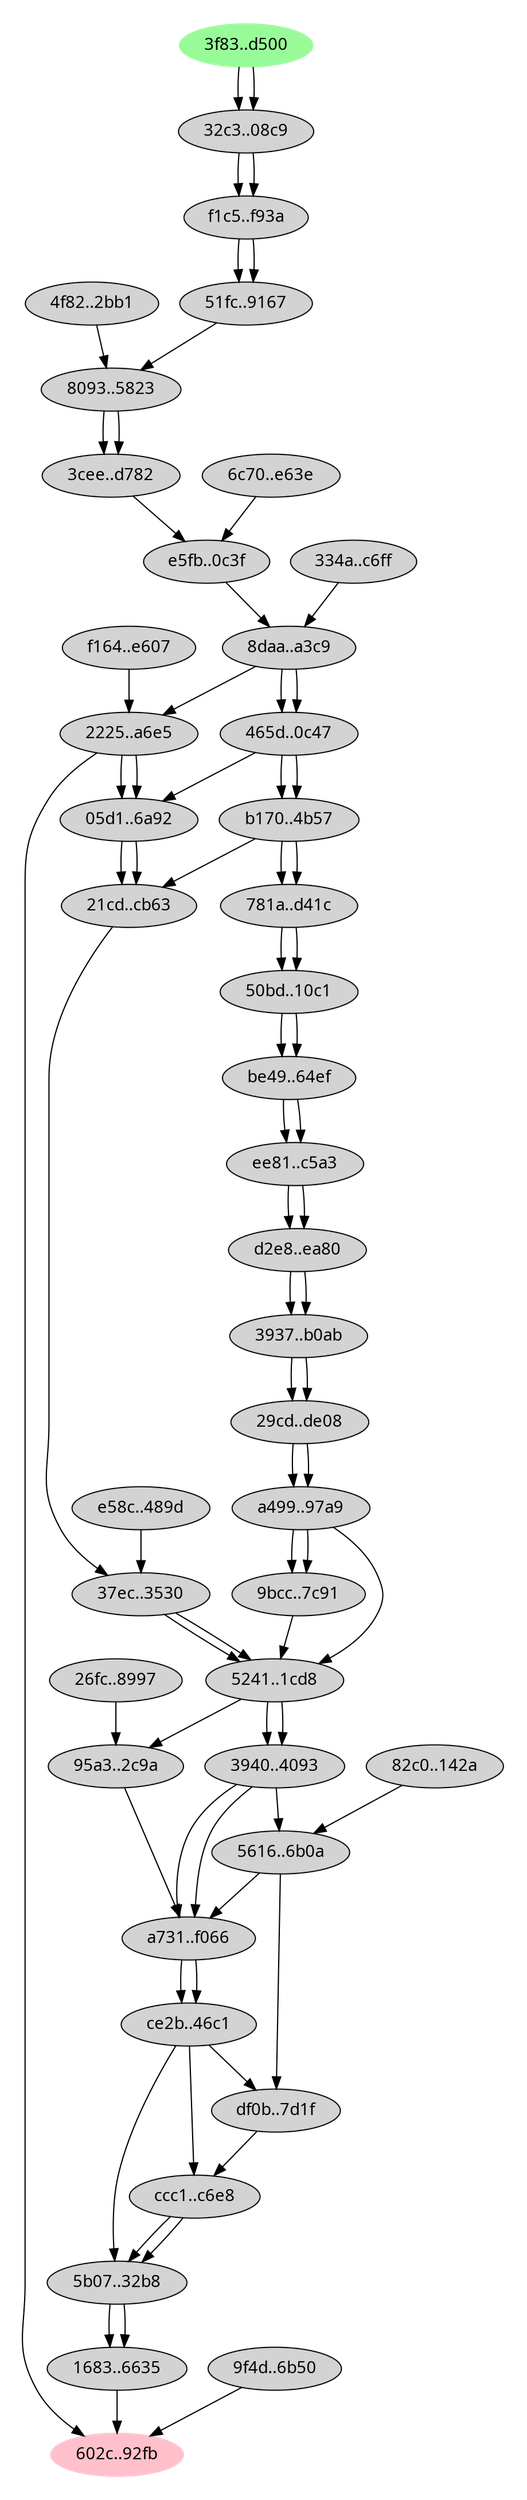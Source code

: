 # sketchviz.com
# http://www.graphviz.org/content/cluster

digraph G {
  graph [fontname = "Handlee"];
  node [fontname = "Handlee"];
  edge [fontname = "Handlee"];

  bgcolor=transparent;


  subgraph cluster_1 {
    node [style=filled];
    label = "";
    fontsize = 20;
    color=transparent;

"3f83..d500" [style=filled,color=palegreen];
"602c..92fb" [style=filled,color=pink];

"2225..a6e5" -> "602c..92fb";
"1683..6635" -> "602c..92fb";
"9f4d..6b50" -> "602c..92fb";
"8daa..a3c9" -> "2225..a6e5";
"f164..e607" -> "2225..a6e5";
"5b07..32b8" -> "1683..6635";
"5b07..32b8" -> "1683..6635";
"ccc1..c6e8" -> "5b07..32b8";
"ce2b..46c1" -> "5b07..32b8";
"ccc1..c6e8" -> "5b07..32b8";
"df0b..7d1f" -> "ccc1..c6e8";
"ce2b..46c1" -> "ccc1..c6e8";
"a731..f066" -> "ce2b..46c1";
"a731..f066" -> "ce2b..46c1";
"5616..6b0a" -> "a731..f066";
"95a3..2c9a" -> "a731..f066";
"3940..4093" -> "a731..f066";
"3940..4093" -> "a731..f066";
"3940..4093" -> "5616..6b0a";
"82c0..142a" -> "5616..6b0a";
"5241..1cd8" -> "95a3..2c9a";
"26fc..8997" -> "95a3..2c9a";
"5241..1cd8" -> "3940..4093";
"5241..1cd8" -> "3940..4093";
"9bcc..7c91" -> "5241..1cd8";
"a499..97a9" -> "5241..1cd8";
"37ec..3530" -> "5241..1cd8";
"37ec..3530" -> "5241..1cd8";
"a499..97a9" -> "9bcc..7c91";
"a499..97a9" -> "9bcc..7c91";
"29cd..de08" -> "a499..97a9";
"29cd..de08" -> "a499..97a9";
"21cd..cb63" -> "37ec..3530";
"e58c..489d" -> "37ec..3530";
"05d1..6a92" -> "21cd..cb63";
"b170..4b57" -> "21cd..cb63";
"05d1..6a92" -> "21cd..cb63";
"2225..a6e5" -> "05d1..6a92";
"465d..0c47" -> "05d1..6a92";
"2225..a6e5" -> "05d1..6a92";
"465d..0c47" -> "b170..4b57";
"465d..0c47" -> "b170..4b57";
"8daa..a3c9" -> "465d..0c47";
"8daa..a3c9" -> "465d..0c47";
"e5fb..0c3f" -> "8daa..a3c9";
"334a..c6ff" -> "8daa..a3c9";
"3cee..d782" -> "e5fb..0c3f";
"6c70..e63e" -> "e5fb..0c3f";
"8093..5823" -> "3cee..d782";
"8093..5823" -> "3cee..d782";
"51fc..9167" -> "8093..5823";
"4f82..2bb1" -> "8093..5823";
"f1c5..f93a" -> "51fc..9167";
"f1c5..f93a" -> "51fc..9167";
"32c3..08c9" -> "f1c5..f93a";
"32c3..08c9" -> "f1c5..f93a";
"3f83..d500" -> "32c3..08c9";
"3f83..d500" -> "32c3..08c9";
"3937..b0ab" -> "29cd..de08";
"3937..b0ab" -> "29cd..de08";
"d2e8..ea80" -> "3937..b0ab";
"d2e8..ea80" -> "3937..b0ab";
"ee81..c5a3" -> "d2e8..ea80";
"ee81..c5a3" -> "d2e8..ea80";
"be49..64ef" -> "ee81..c5a3";
"be49..64ef" -> "ee81..c5a3";
"50bd..10c1" -> "be49..64ef";
"50bd..10c1" -> "be49..64ef";
"781a..d41c" -> "50bd..10c1";
"781a..d41c" -> "50bd..10c1";
"b170..4b57" -> "781a..d41c";
"b170..4b57" -> "781a..d41c";
"ce2b..46c1" -> "df0b..7d1f";
"5616..6b0a" -> "df0b..7d1f";}
}

